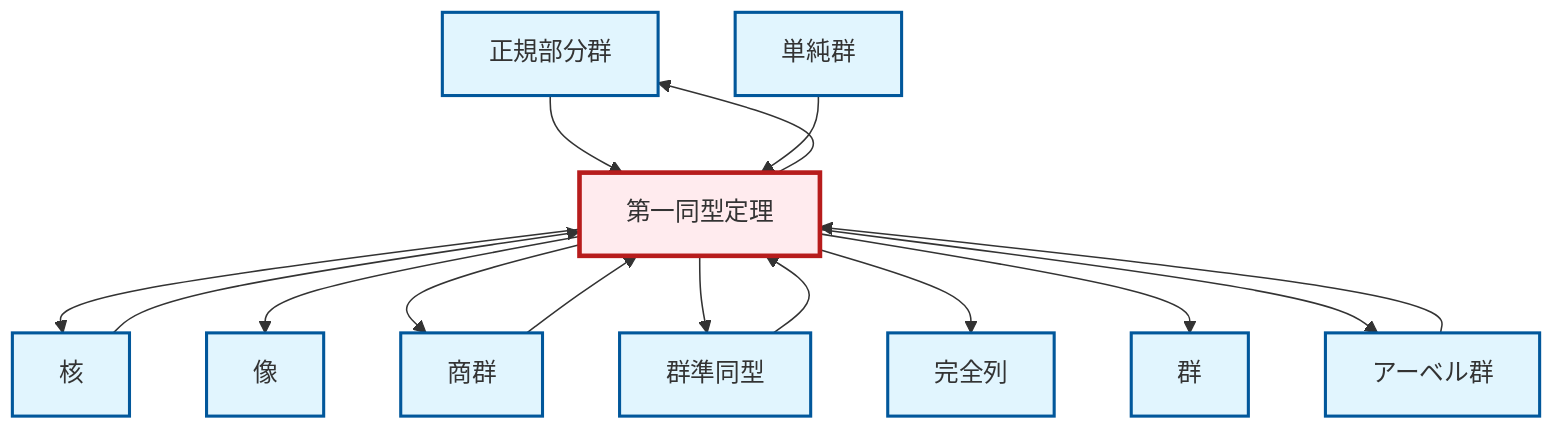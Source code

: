 graph TD
    classDef definition fill:#e1f5fe,stroke:#01579b,stroke-width:2px
    classDef theorem fill:#f3e5f5,stroke:#4a148c,stroke-width:2px
    classDef axiom fill:#fff3e0,stroke:#e65100,stroke-width:2px
    classDef example fill:#e8f5e9,stroke:#1b5e20,stroke-width:2px
    classDef current fill:#ffebee,stroke:#b71c1c,stroke-width:3px
    def-group["群"]:::definition
    def-exact-sequence["完全列"]:::definition
    def-normal-subgroup["正規部分群"]:::definition
    thm-first-isomorphism["第一同型定理"]:::theorem
    def-quotient-group["商群"]:::definition
    def-simple-group["単純群"]:::definition
    def-kernel["核"]:::definition
    def-homomorphism["群準同型"]:::definition
    def-image["像"]:::definition
    def-abelian-group["アーベル群"]:::definition
    thm-first-isomorphism --> def-kernel
    thm-first-isomorphism --> def-image
    thm-first-isomorphism --> def-quotient-group
    def-abelian-group --> thm-first-isomorphism
    def-normal-subgroup --> thm-first-isomorphism
    thm-first-isomorphism --> def-homomorphism
    def-simple-group --> thm-first-isomorphism
    thm-first-isomorphism --> def-exact-sequence
    def-homomorphism --> thm-first-isomorphism
    thm-first-isomorphism --> def-normal-subgroup
    def-kernel --> thm-first-isomorphism
    thm-first-isomorphism --> def-group
    def-quotient-group --> thm-first-isomorphism
    thm-first-isomorphism --> def-abelian-group
    class thm-first-isomorphism current